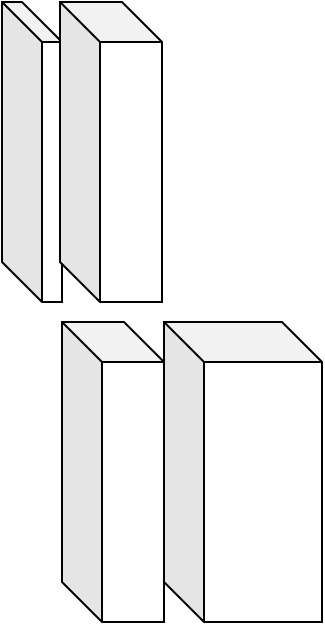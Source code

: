 <mxfile version="24.7.10">
  <diagram name="페이지-1" id="CwMKUaeTe422RupHbckm">
    <mxGraphModel dx="2774" dy="1106" grid="1" gridSize="10" guides="1" tooltips="1" connect="1" arrows="1" fold="1" page="1" pageScale="1" pageWidth="827" pageHeight="1169" math="0" shadow="0">
      <root>
        <mxCell id="0" />
        <mxCell id="1" parent="0" />
        <mxCell id="WlQB5wp_Slh41_nib7o7-1" value="" style="shape=cube;whiteSpace=wrap;html=1;boundedLbl=1;backgroundOutline=1;darkOpacity=0.05;darkOpacity2=0.1;" vertex="1" parent="1">
          <mxGeometry x="-740" y="170" width="30" height="150" as="geometry" />
        </mxCell>
        <mxCell id="WlQB5wp_Slh41_nib7o7-2" value="" style="shape=cube;whiteSpace=wrap;html=1;boundedLbl=1;backgroundOutline=1;darkOpacity=0.05;darkOpacity2=0.1;" vertex="1" parent="1">
          <mxGeometry x="-711" y="170" width="51" height="150" as="geometry" />
        </mxCell>
        <mxCell id="WlQB5wp_Slh41_nib7o7-9" value="" style="shape=cube;whiteSpace=wrap;html=1;boundedLbl=1;backgroundOutline=1;darkOpacity=0.05;darkOpacity2=0.1;" vertex="1" parent="1">
          <mxGeometry x="-710" y="330" width="51" height="150" as="geometry" />
        </mxCell>
        <mxCell id="WlQB5wp_Slh41_nib7o7-10" value="" style="shape=cube;whiteSpace=wrap;html=1;boundedLbl=1;backgroundOutline=1;darkOpacity=0.05;darkOpacity2=0.1;" vertex="1" parent="1">
          <mxGeometry x="-659" y="330" width="79" height="150" as="geometry" />
        </mxCell>
      </root>
    </mxGraphModel>
  </diagram>
</mxfile>
